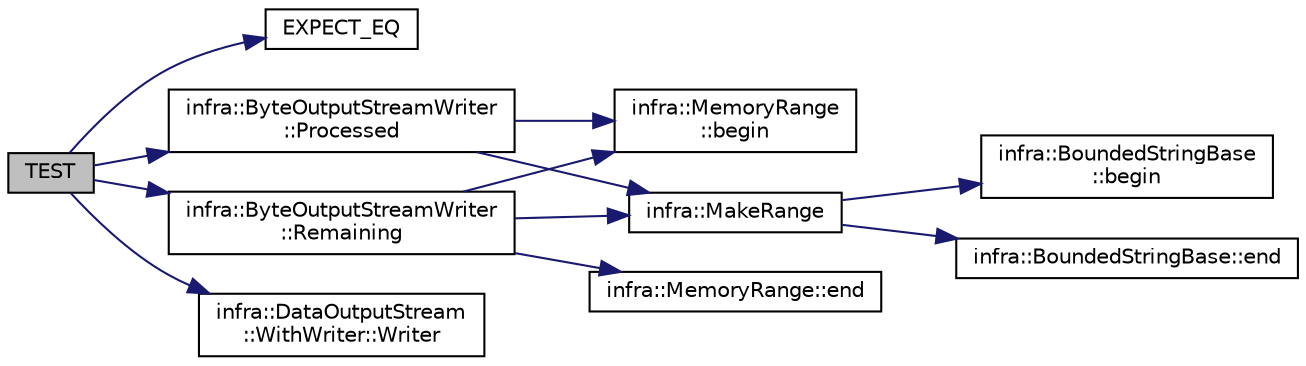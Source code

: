 digraph "TEST"
{
 // INTERACTIVE_SVG=YES
  edge [fontname="Helvetica",fontsize="10",labelfontname="Helvetica",labelfontsize="10"];
  node [fontname="Helvetica",fontsize="10",shape=record];
  rankdir="LR";
  Node0 [label="TEST",height=0.2,width=0.4,color="black", fillcolor="grey75", style="filled", fontcolor="black"];
  Node0 -> Node1 [color="midnightblue",fontsize="10",style="solid",fontname="Helvetica"];
  Node1 [label="EXPECT_EQ",height=0.2,width=0.4,color="black", fillcolor="white", style="filled",URL="$d6/def/_test_json_8cpp.html#a82745227e2f0a8edbb4ae630d88a8e86"];
  Node0 -> Node2 [color="midnightblue",fontsize="10",style="solid",fontname="Helvetica"];
  Node2 [label="infra::ByteOutputStreamWriter\l::Processed",height=0.2,width=0.4,color="black", fillcolor="white", style="filled",URL="$df/d15/classinfra_1_1_byte_output_stream_writer.html#adf571860edf5cbbc6a44f83f4afdb473"];
  Node2 -> Node3 [color="midnightblue",fontsize="10",style="solid",fontname="Helvetica"];
  Node3 [label="infra::MakeRange",height=0.2,width=0.4,color="black", fillcolor="white", style="filled",URL="$d0/de3/namespaceinfra.html#afe38b7d4318537de2f28b244211c4275"];
  Node3 -> Node4 [color="midnightblue",fontsize="10",style="solid",fontname="Helvetica"];
  Node4 [label="infra::BoundedStringBase\l::begin",height=0.2,width=0.4,color="black", fillcolor="white", style="filled",URL="$d1/d2a/classinfra_1_1_bounded_string_base.html#aef23e4250cad2fdc69ccc39f68734233"];
  Node3 -> Node5 [color="midnightblue",fontsize="10",style="solid",fontname="Helvetica"];
  Node5 [label="infra::BoundedStringBase::end",height=0.2,width=0.4,color="black", fillcolor="white", style="filled",URL="$d1/d2a/classinfra_1_1_bounded_string_base.html#af5021f1ea3898146d0a55c2895f07dbf"];
  Node2 -> Node6 [color="midnightblue",fontsize="10",style="solid",fontname="Helvetica"];
  Node6 [label="infra::MemoryRange\l::begin",height=0.2,width=0.4,color="black", fillcolor="white", style="filled",URL="$d0/d6d/classinfra_1_1_memory_range.html#a7a83ceae17802af5ecebfb9557912ece"];
  Node0 -> Node7 [color="midnightblue",fontsize="10",style="solid",fontname="Helvetica"];
  Node7 [label="infra::ByteOutputStreamWriter\l::Remaining",height=0.2,width=0.4,color="black", fillcolor="white", style="filled",URL="$df/d15/classinfra_1_1_byte_output_stream_writer.html#aec5f3922c0892be680981c32e0255754"];
  Node7 -> Node3 [color="midnightblue",fontsize="10",style="solid",fontname="Helvetica"];
  Node7 -> Node6 [color="midnightblue",fontsize="10",style="solid",fontname="Helvetica"];
  Node7 -> Node8 [color="midnightblue",fontsize="10",style="solid",fontname="Helvetica"];
  Node8 [label="infra::MemoryRange::end",height=0.2,width=0.4,color="black", fillcolor="white", style="filled",URL="$d0/d6d/classinfra_1_1_memory_range.html#a1be4daa094045e4e3bff3b2748646c12"];
  Node0 -> Node9 [color="midnightblue",fontsize="10",style="solid",fontname="Helvetica"];
  Node9 [label="infra::DataOutputStream\l::WithWriter::Writer",height=0.2,width=0.4,color="black", fillcolor="white", style="filled",URL="$dd/dd9/classinfra_1_1_data_output_stream_1_1_with_writer.html#a38aea050e657020ab24ef75c16e3823c"];
}
